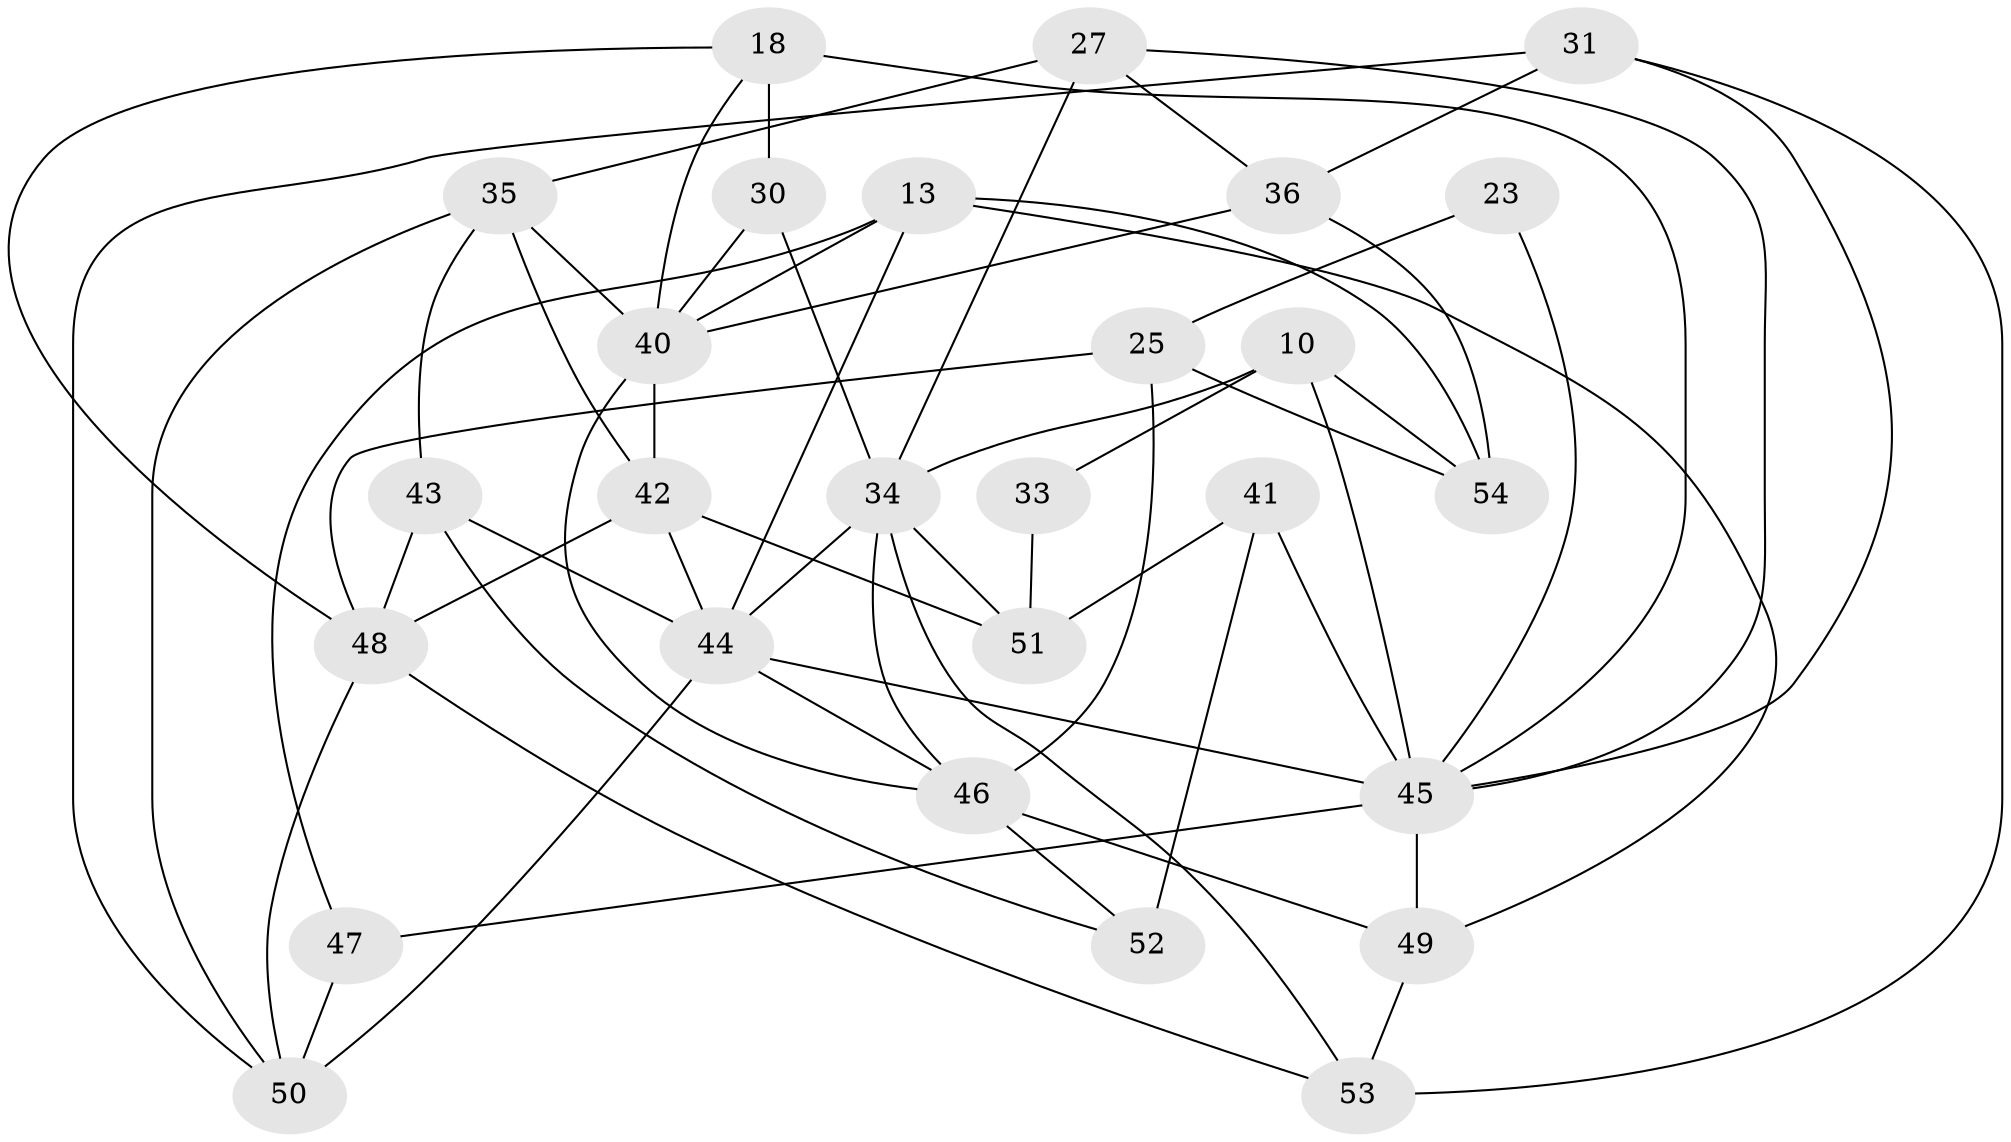 // original degree distribution, {4: 1.0}
// Generated by graph-tools (version 1.1) at 2025/57/03/09/25 04:57:32]
// undirected, 27 vertices, 61 edges
graph export_dot {
graph [start="1"]
  node [color=gray90,style=filled];
  10 [super="+8"];
  13 [super="+6"];
  18 [super="+15"];
  23;
  25 [super="+9"];
  27;
  30;
  31;
  33;
  34 [super="+7+16"];
  35 [super="+3"];
  36;
  40 [super="+1+24"];
  41 [super="+26"];
  42 [super="+38+37"];
  43;
  44 [super="+29"];
  45 [super="+19+20"];
  46 [super="+21"];
  47;
  48 [super="+12+17"];
  49;
  50 [super="+39+22"];
  51 [super="+28"];
  52;
  53;
  54 [super="+32"];
  10 -- 45;
  10 -- 33 [weight=2];
  10 -- 54;
  10 -- 34 [weight=2];
  13 -- 47;
  13 -- 40;
  13 -- 54 [weight=2];
  13 -- 49;
  13 -- 44;
  18 -- 30 [weight=2];
  18 -- 40;
  18 -- 45 [weight=2];
  18 -- 48;
  23 -- 25 [weight=2];
  23 -- 45 [weight=2];
  25 -- 54 [weight=2];
  25 -- 48;
  25 -- 46;
  27 -- 36;
  27 -- 35;
  27 -- 45;
  27 -- 34;
  30 -- 34;
  30 -- 40;
  31 -- 53;
  31 -- 36;
  31 -- 45;
  31 -- 50;
  33 -- 51 [weight=2];
  34 -- 51;
  34 -- 53;
  34 -- 44;
  34 -- 46;
  35 -- 40 [weight=2];
  35 -- 50;
  35 -- 43;
  35 -- 42;
  36 -- 54;
  36 -- 40;
  40 -- 42;
  40 -- 46;
  41 -- 52 [weight=2];
  41 -- 45 [weight=3];
  41 -- 51;
  42 -- 44 [weight=2];
  42 -- 51 [weight=2];
  42 -- 48 [weight=2];
  43 -- 48;
  43 -- 52;
  43 -- 44;
  44 -- 50 [weight=2];
  44 -- 45 [weight=2];
  44 -- 46;
  45 -- 47;
  45 -- 49;
  46 -- 49;
  46 -- 52;
  47 -- 50 [weight=2];
  48 -- 50 [weight=2];
  48 -- 53;
  49 -- 53;
}
